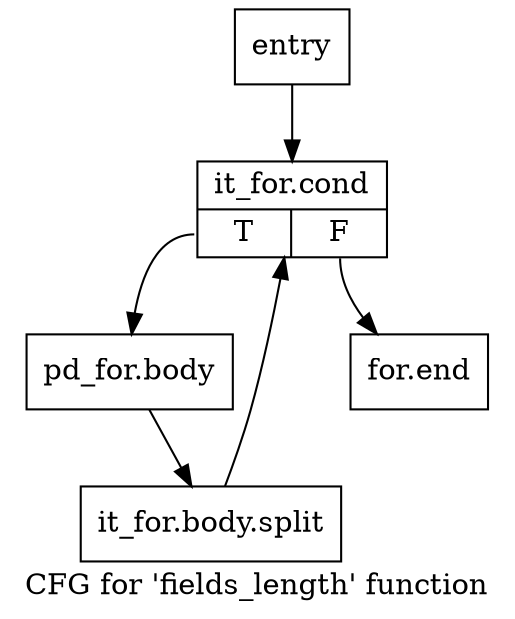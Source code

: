 digraph "CFG for 'fields_length' function" {
	label="CFG for 'fields_length' function";

	Node0x95d09e0 [shape=record,label="{entry}"];
	Node0x95d09e0 -> Node0x95d0a30;
	Node0x95d0a30 [shape=record,label="{it_for.cond|{<s0>T|<s1>F}}"];
	Node0x95d0a30:s0 -> Node0x95d0a80;
	Node0x95d0a30:s1 -> Node0x95d0ad0;
	Node0x95d0a80 [shape=record,label="{pd_for.body}"];
	Node0x95d0a80 -> Node0xed8bdc0;
	Node0xed8bdc0 [shape=record,label="{it_for.body.split}"];
	Node0xed8bdc0 -> Node0x95d0a30;
	Node0x95d0ad0 [shape=record,label="{for.end}"];
}
